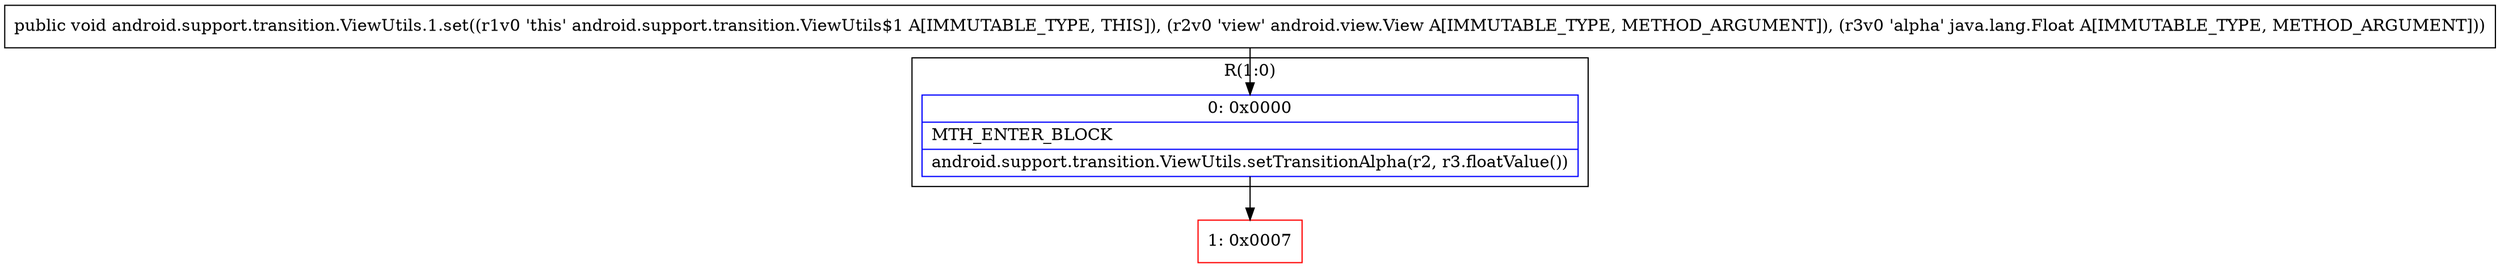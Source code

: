 digraph "CFG forandroid.support.transition.ViewUtils.1.set(Landroid\/view\/View;Ljava\/lang\/Float;)V" {
subgraph cluster_Region_510755639 {
label = "R(1:0)";
node [shape=record,color=blue];
Node_0 [shape=record,label="{0\:\ 0x0000|MTH_ENTER_BLOCK\l|android.support.transition.ViewUtils.setTransitionAlpha(r2, r3.floatValue())\l}"];
}
Node_1 [shape=record,color=red,label="{1\:\ 0x0007}"];
MethodNode[shape=record,label="{public void android.support.transition.ViewUtils.1.set((r1v0 'this' android.support.transition.ViewUtils$1 A[IMMUTABLE_TYPE, THIS]), (r2v0 'view' android.view.View A[IMMUTABLE_TYPE, METHOD_ARGUMENT]), (r3v0 'alpha' java.lang.Float A[IMMUTABLE_TYPE, METHOD_ARGUMENT])) }"];
MethodNode -> Node_0;
Node_0 -> Node_1;
}

